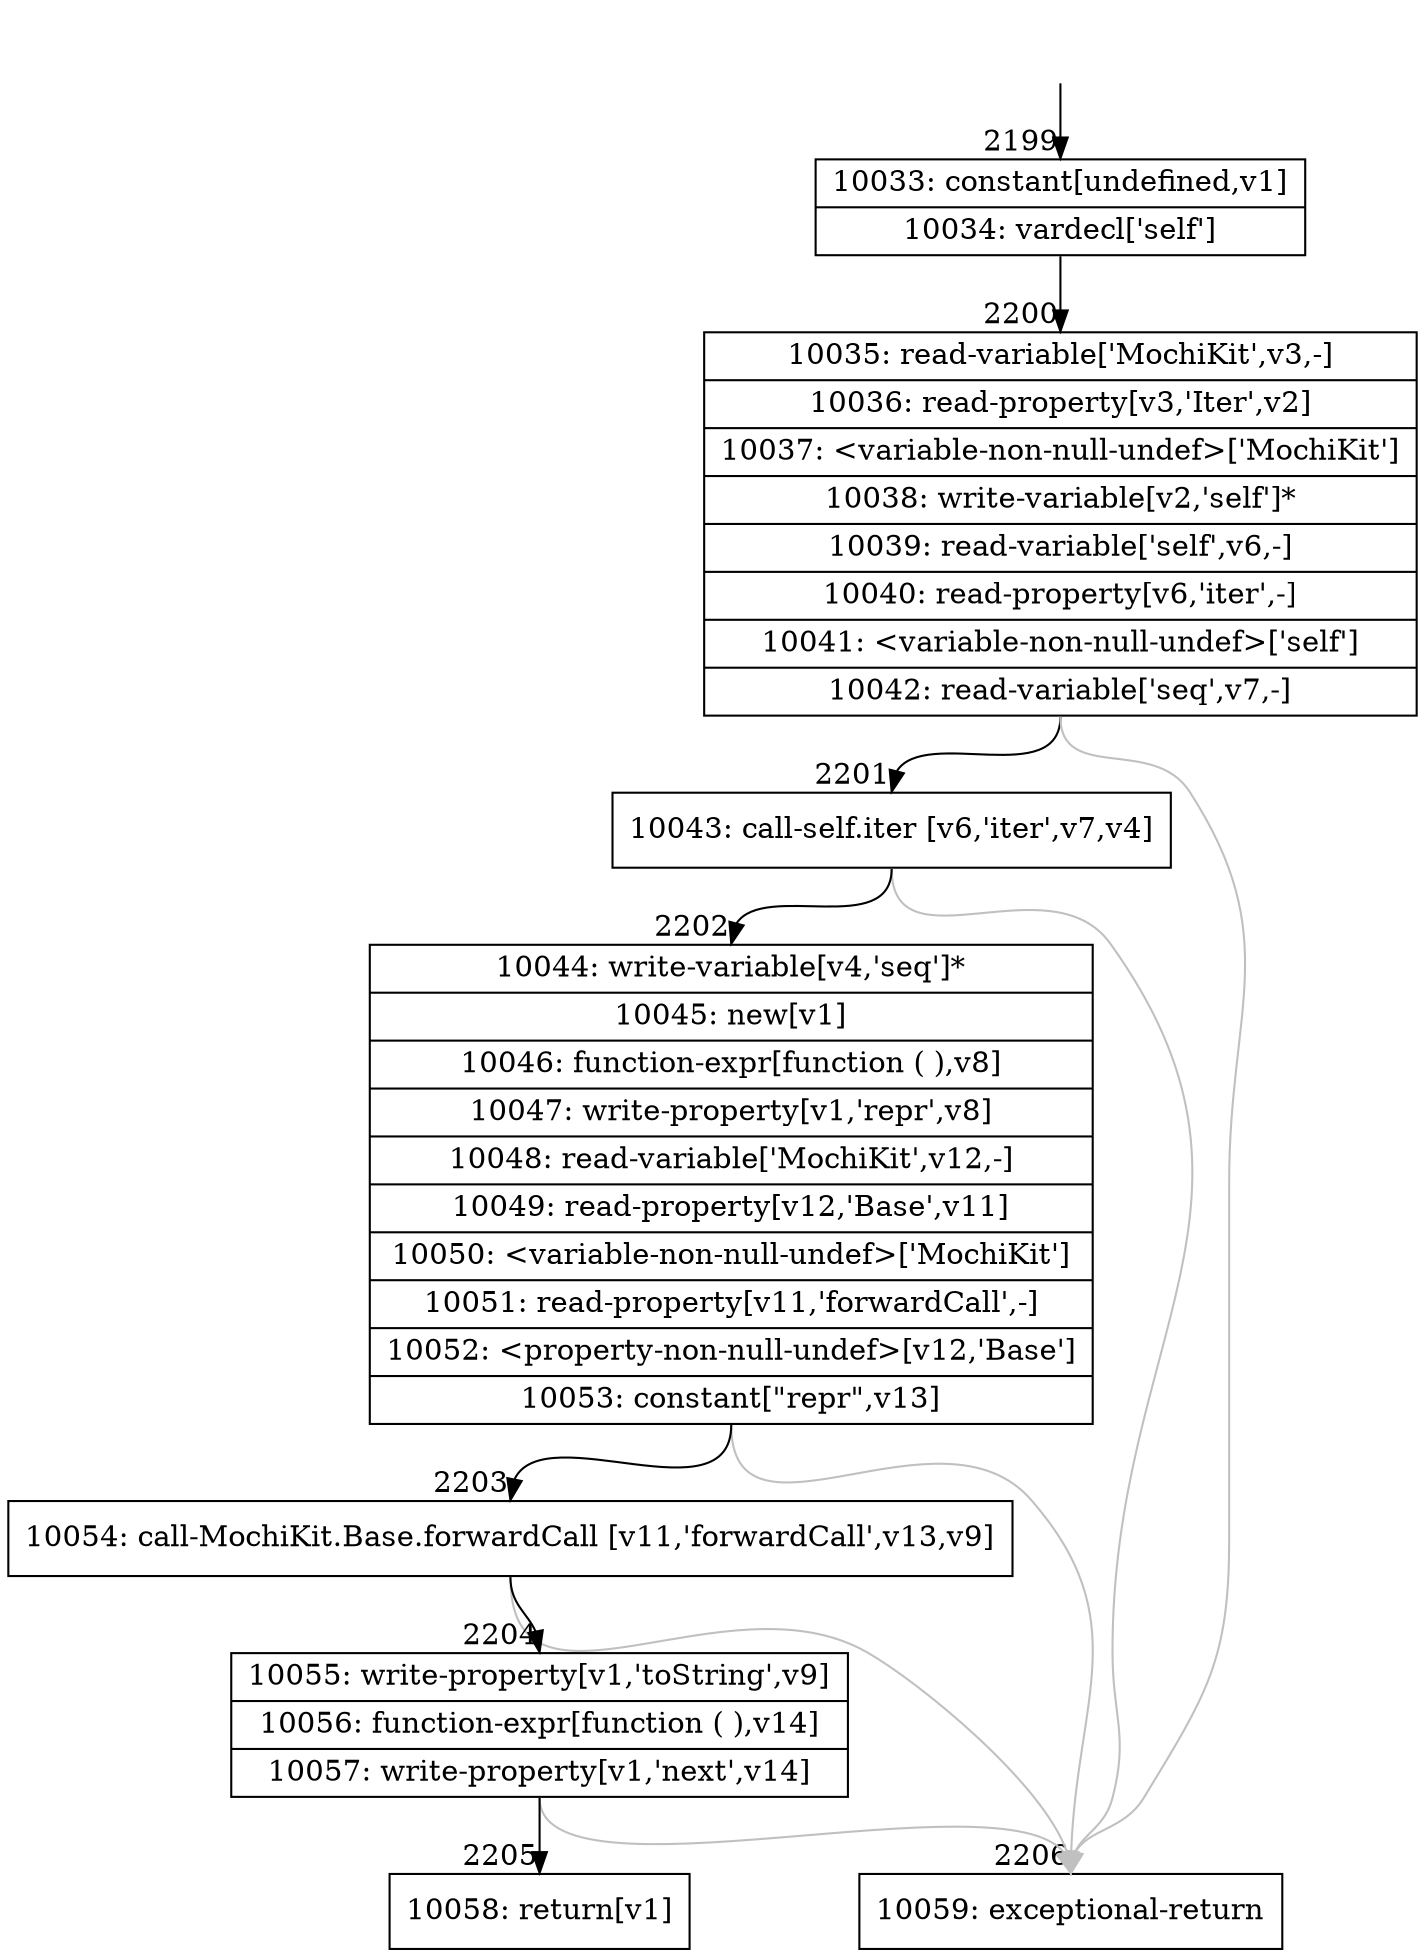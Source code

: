 digraph {
rankdir="TD"
BB_entry164[shape=none,label=""];
BB_entry164 -> BB2199 [tailport=s, headport=n, headlabel="    2199"]
BB2199 [shape=record label="{10033: constant[undefined,v1]|10034: vardecl['self']}" ] 
BB2199 -> BB2200 [tailport=s, headport=n, headlabel="      2200"]
BB2200 [shape=record label="{10035: read-variable['MochiKit',v3,-]|10036: read-property[v3,'Iter',v2]|10037: \<variable-non-null-undef\>['MochiKit']|10038: write-variable[v2,'self']*|10039: read-variable['self',v6,-]|10040: read-property[v6,'iter',-]|10041: \<variable-non-null-undef\>['self']|10042: read-variable['seq',v7,-]}" ] 
BB2200 -> BB2201 [tailport=s, headport=n, headlabel="      2201"]
BB2200 -> BB2206 [tailport=s, headport=n, color=gray, headlabel="      2206"]
BB2201 [shape=record label="{10043: call-self.iter [v6,'iter',v7,v4]}" ] 
BB2201 -> BB2202 [tailport=s, headport=n, headlabel="      2202"]
BB2201 -> BB2206 [tailport=s, headport=n, color=gray]
BB2202 [shape=record label="{10044: write-variable[v4,'seq']*|10045: new[v1]|10046: function-expr[function ( ),v8]|10047: write-property[v1,'repr',v8]|10048: read-variable['MochiKit',v12,-]|10049: read-property[v12,'Base',v11]|10050: \<variable-non-null-undef\>['MochiKit']|10051: read-property[v11,'forwardCall',-]|10052: \<property-non-null-undef\>[v12,'Base']|10053: constant[\"repr\",v13]}" ] 
BB2202 -> BB2203 [tailport=s, headport=n, headlabel="      2203"]
BB2202 -> BB2206 [tailport=s, headport=n, color=gray]
BB2203 [shape=record label="{10054: call-MochiKit.Base.forwardCall [v11,'forwardCall',v13,v9]}" ] 
BB2203 -> BB2204 [tailport=s, headport=n, headlabel="      2204"]
BB2203 -> BB2206 [tailport=s, headport=n, color=gray]
BB2204 [shape=record label="{10055: write-property[v1,'toString',v9]|10056: function-expr[function ( ),v14]|10057: write-property[v1,'next',v14]}" ] 
BB2204 -> BB2205 [tailport=s, headport=n, headlabel="      2205"]
BB2204 -> BB2206 [tailport=s, headport=n, color=gray]
BB2205 [shape=record label="{10058: return[v1]}" ] 
BB2206 [shape=record label="{10059: exceptional-return}" ] 
//#$~ 1329
}
